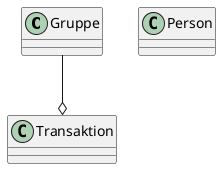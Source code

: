 @startuml
'https://plantuml.com/class-diagram

class Gruppe
class Person
class Transaktion

Gruppe --o Transaktion

@enduml